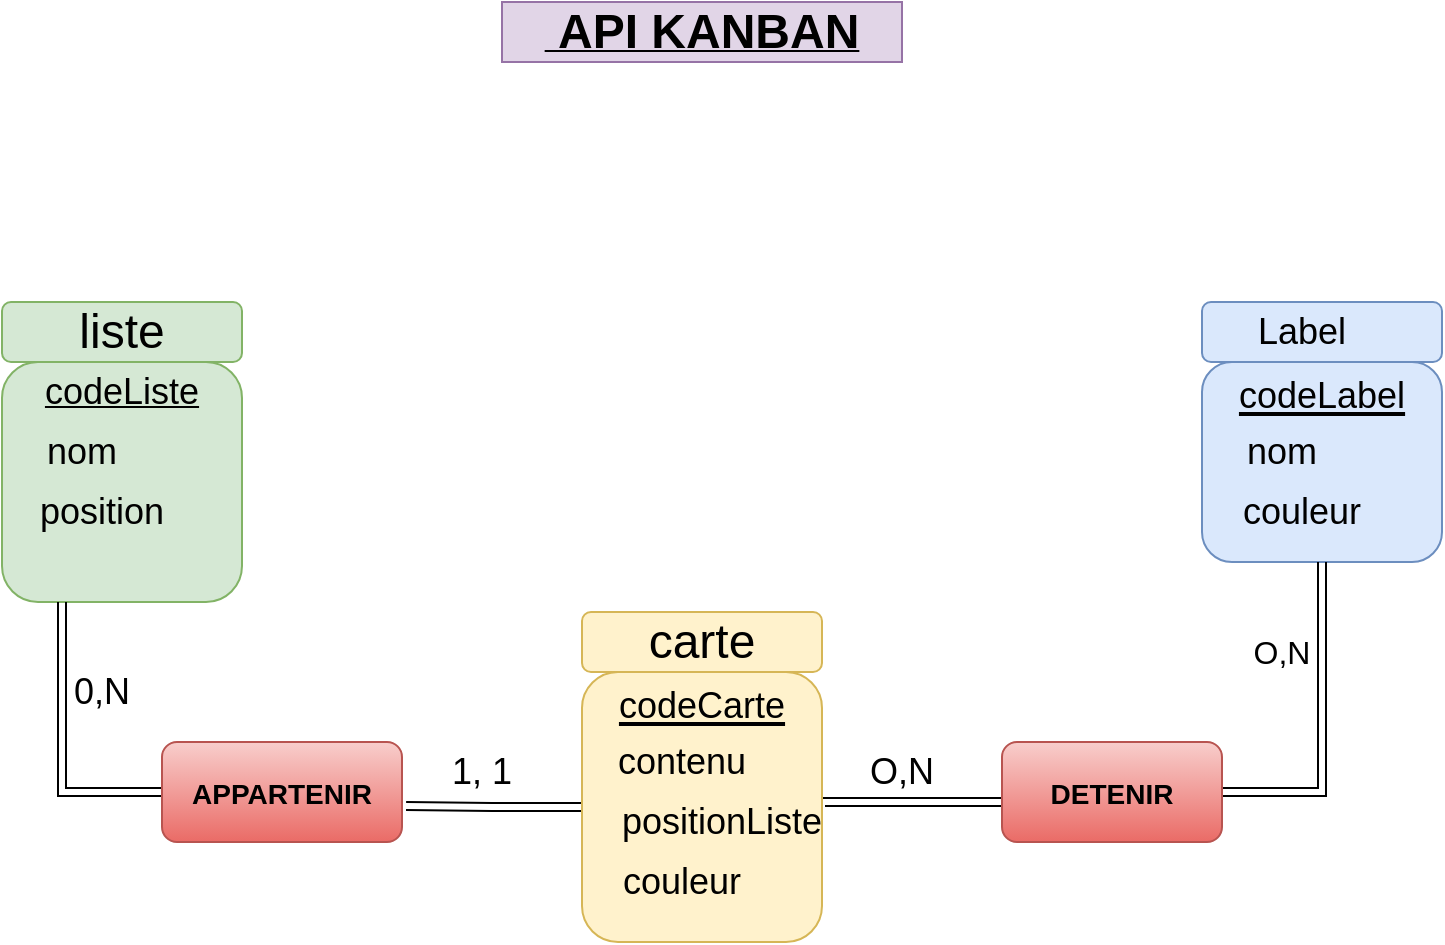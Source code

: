<mxfile version="20.5.1" type="github"><diagram id="jObAdFGPRvoJEkpciALS" name="Page-1"><mxGraphModel dx="1410" dy="744" grid="1" gridSize="10" guides="1" tooltips="1" connect="1" arrows="1" fold="1" page="1" pageScale="1" pageWidth="827" pageHeight="1169" math="0" shadow="0"><root><mxCell id="0"/><mxCell id="1" parent="0"/><mxCell id="mJqWlFMTjWGYTwg_LSFl-1" value="&lt;b&gt;&lt;u&gt;&lt;font style=&quot;font-size: 24px;&quot;&gt;&amp;nbsp;API KANBAN &lt;/font&gt;&lt;/u&gt;&lt;/b&gt;" style="text;html=1;strokeColor=#9673a6;fillColor=#e1d5e7;align=center;verticalAlign=middle;whiteSpace=wrap;rounded=0;" vertex="1" parent="1"><mxGeometry x="330" y="50" width="200" height="30" as="geometry"/></mxCell><mxCell id="mJqWlFMTjWGYTwg_LSFl-6" value="" style="rounded=1;whiteSpace=wrap;html=1;fontSize=24;fillColor=#d5e8d4;strokeColor=#82b366;" vertex="1" parent="1"><mxGeometry x="80" y="200" width="120" height="30" as="geometry"/></mxCell><mxCell id="mJqWlFMTjWGYTwg_LSFl-7" value="liste" style="text;html=1;strokeColor=none;fillColor=none;align=center;verticalAlign=middle;whiteSpace=wrap;rounded=0;fontSize=24;" vertex="1" parent="1"><mxGeometry x="110" y="200" width="60" height="30" as="geometry"/></mxCell><mxCell id="mJqWlFMTjWGYTwg_LSFl-14" value="" style="rounded=1;whiteSpace=wrap;html=1;fontSize=18;fillColor=#fff2cc;strokeColor=#d6b656;" vertex="1" parent="1"><mxGeometry x="370" y="355" width="120" height="30" as="geometry"/></mxCell><mxCell id="mJqWlFMTjWGYTwg_LSFl-15" value="&lt;font style=&quot;font-size: 24px;&quot;&gt;carte&lt;/font&gt;" style="text;html=1;strokeColor=none;fillColor=none;align=center;verticalAlign=middle;whiteSpace=wrap;rounded=0;fontSize=18;" vertex="1" parent="1"><mxGeometry x="400" y="355" width="60" height="30" as="geometry"/></mxCell><mxCell id="mJqWlFMTjWGYTwg_LSFl-53" style="edgeStyle=orthogonalEdgeStyle;shape=link;rounded=0;orthogonalLoop=1;jettySize=auto;html=1;exitX=1;exitY=0.5;exitDx=0;exitDy=0;fontSize=18;" edge="1" parent="1" source="mJqWlFMTjWGYTwg_LSFl-17"><mxGeometry relative="1" as="geometry"><mxPoint x="620" y="453" as="targetPoint"/><Array as="points"><mxPoint x="490" y="450"/><mxPoint x="620" y="450"/></Array></mxGeometry></mxCell><mxCell id="mJqWlFMTjWGYTwg_LSFl-58" style="edgeStyle=orthogonalEdgeStyle;shape=link;rounded=0;orthogonalLoop=1;jettySize=auto;html=1;exitX=0;exitY=0.5;exitDx=0;exitDy=0;entryX=1.017;entryY=0.64;entryDx=0;entryDy=0;entryPerimeter=0;fontSize=18;" edge="1" parent="1" source="mJqWlFMTjWGYTwg_LSFl-17" target="mJqWlFMTjWGYTwg_LSFl-57"><mxGeometry relative="1" as="geometry"/></mxCell><mxCell id="mJqWlFMTjWGYTwg_LSFl-17" value="" style="rounded=1;whiteSpace=wrap;html=1;fontSize=24;fillColor=#fff2cc;strokeColor=#d6b656;" vertex="1" parent="1"><mxGeometry x="370" y="385" width="120" height="135" as="geometry"/></mxCell><mxCell id="mJqWlFMTjWGYTwg_LSFl-18" value="&lt;u&gt;&lt;font style=&quot;font-size: 18px;&quot;&gt;codeCarte&lt;/font&gt;&lt;/u&gt;" style="text;html=1;strokeColor=none;fillColor=none;align=center;verticalAlign=middle;whiteSpace=wrap;rounded=0;fontSize=24;" vertex="1" parent="1"><mxGeometry x="400" y="385" width="60" height="30" as="geometry"/></mxCell><mxCell id="mJqWlFMTjWGYTwg_LSFl-19" value="contenu" style="text;html=1;strokeColor=none;fillColor=none;align=center;verticalAlign=middle;whiteSpace=wrap;rounded=0;fontSize=18;" vertex="1" parent="1"><mxGeometry x="390" y="415" width="60" height="30" as="geometry"/></mxCell><mxCell id="mJqWlFMTjWGYTwg_LSFl-22" value="positionListe" style="text;html=1;strokeColor=none;fillColor=none;align=center;verticalAlign=middle;whiteSpace=wrap;rounded=0;fontSize=18;" vertex="1" parent="1"><mxGeometry x="410" y="445" width="60" height="30" as="geometry"/></mxCell><mxCell id="mJqWlFMTjWGYTwg_LSFl-23" value="" style="rounded=1;whiteSpace=wrap;html=1;fontSize=18;fillColor=#dae8fc;strokeColor=#6c8ebf;" vertex="1" parent="1"><mxGeometry x="680" y="200" width="120" height="30" as="geometry"/></mxCell><mxCell id="mJqWlFMTjWGYTwg_LSFl-24" value="Label" style="text;html=1;strokeColor=none;fillColor=none;align=center;verticalAlign=middle;whiteSpace=wrap;rounded=0;fontSize=18;" vertex="1" parent="1"><mxGeometry x="700" y="200" width="60" height="30" as="geometry"/></mxCell><mxCell id="mJqWlFMTjWGYTwg_LSFl-25" value="" style="rounded=1;whiteSpace=wrap;html=1;fontSize=24;fillColor=#dae8fc;strokeColor=#6c8ebf;" vertex="1" parent="1"><mxGeometry x="680" y="230" width="120" height="100" as="geometry"/></mxCell><mxCell id="mJqWlFMTjWGYTwg_LSFl-26" value="&lt;u&gt;&lt;font style=&quot;font-size: 18px;&quot;&gt;codeLabel&lt;/font&gt;&lt;/u&gt;" style="text;html=1;strokeColor=none;fillColor=none;align=center;verticalAlign=middle;whiteSpace=wrap;rounded=0;fontSize=24;" vertex="1" parent="1"><mxGeometry x="710" y="230" width="60" height="30" as="geometry"/></mxCell><mxCell id="mJqWlFMTjWGYTwg_LSFl-28" value="nom" style="text;html=1;strokeColor=none;fillColor=none;align=center;verticalAlign=middle;whiteSpace=wrap;rounded=0;fontSize=18;" vertex="1" parent="1"><mxGeometry x="690" y="260" width="60" height="30" as="geometry"/></mxCell><mxCell id="mJqWlFMTjWGYTwg_LSFl-29" value="couleur" style="text;html=1;strokeColor=none;fillColor=none;align=center;verticalAlign=middle;whiteSpace=wrap;rounded=0;fontSize=18;" vertex="1" parent="1"><mxGeometry x="700" y="290" width="60" height="30" as="geometry"/></mxCell><mxCell id="mJqWlFMTjWGYTwg_LSFl-30" value="couleur" style="text;html=1;strokeColor=none;fillColor=none;align=center;verticalAlign=middle;whiteSpace=wrap;rounded=0;fontSize=18;" vertex="1" parent="1"><mxGeometry x="390" y="475" width="60" height="30" as="geometry"/></mxCell><mxCell id="mJqWlFMTjWGYTwg_LSFl-48" value="" style="rounded=1;whiteSpace=wrap;html=1;fontSize=18;fillColor=#d5e8d4;strokeColor=#82b366;" vertex="1" parent="1"><mxGeometry x="80" y="230" width="120" height="120" as="geometry"/></mxCell><mxCell id="mJqWlFMTjWGYTwg_LSFl-49" value="&lt;u&gt;codeListe&lt;/u&gt;" style="text;html=1;strokeColor=none;fillColor=none;align=center;verticalAlign=middle;whiteSpace=wrap;rounded=0;fontSize=18;" vertex="1" parent="1"><mxGeometry x="110" y="230" width="60" height="30" as="geometry"/></mxCell><mxCell id="mJqWlFMTjWGYTwg_LSFl-50" value="nom" style="text;html=1;strokeColor=none;fillColor=none;align=center;verticalAlign=middle;whiteSpace=wrap;rounded=0;fontSize=18;" vertex="1" parent="1"><mxGeometry x="90" y="260" width="60" height="30" as="geometry"/></mxCell><mxCell id="mJqWlFMTjWGYTwg_LSFl-52" value="position" style="text;html=1;strokeColor=none;fillColor=none;align=center;verticalAlign=middle;whiteSpace=wrap;rounded=0;fontSize=18;" vertex="1" parent="1"><mxGeometry x="100" y="290" width="60" height="30" as="geometry"/></mxCell><mxCell id="mJqWlFMTjWGYTwg_LSFl-55" style="edgeStyle=orthogonalEdgeStyle;shape=link;rounded=0;orthogonalLoop=1;jettySize=auto;html=1;exitX=1;exitY=0.5;exitDx=0;exitDy=0;fontSize=18;entryX=0.5;entryY=1;entryDx=0;entryDy=0;" edge="1" parent="1" source="mJqWlFMTjWGYTwg_LSFl-54" target="mJqWlFMTjWGYTwg_LSFl-25"><mxGeometry relative="1" as="geometry"><mxPoint x="750" y="445" as="targetPoint"/></mxGeometry></mxCell><mxCell id="mJqWlFMTjWGYTwg_LSFl-54" value="&lt;b&gt;&lt;font style=&quot;font-size: 14px;&quot;&gt;DETENIR&lt;/font&gt;&lt;/b&gt;" style="rounded=1;whiteSpace=wrap;html=1;fontSize=18;fillColor=#f8cecc;strokeColor=#b85450;gradientColor=#ea6b66;" vertex="1" parent="1"><mxGeometry x="580" y="420" width="110" height="50" as="geometry"/></mxCell><mxCell id="mJqWlFMTjWGYTwg_LSFl-60" style="edgeStyle=orthogonalEdgeStyle;shape=link;rounded=0;orthogonalLoop=1;jettySize=auto;html=1;exitX=0;exitY=0.5;exitDx=0;exitDy=0;fontSize=18;entryX=0.25;entryY=1;entryDx=0;entryDy=0;" edge="1" parent="1" source="mJqWlFMTjWGYTwg_LSFl-57" target="mJqWlFMTjWGYTwg_LSFl-48"><mxGeometry relative="1" as="geometry"><mxPoint x="110" y="445" as="targetPoint"/></mxGeometry></mxCell><mxCell id="mJqWlFMTjWGYTwg_LSFl-57" value="" style="rounded=1;whiteSpace=wrap;html=1;fontSize=18;fillColor=#f8cecc;gradientColor=#ea6b66;strokeColor=#b85450;" vertex="1" parent="1"><mxGeometry x="160" y="420" width="120" height="50" as="geometry"/></mxCell><mxCell id="mJqWlFMTjWGYTwg_LSFl-62" value="&lt;b&gt;&lt;font style=&quot;font-size: 14px;&quot;&gt;APPARTENIR&lt;/font&gt;&lt;/b&gt;" style="text;html=1;strokeColor=none;fillColor=none;align=center;verticalAlign=middle;whiteSpace=wrap;rounded=0;fontSize=18;" vertex="1" parent="1"><mxGeometry x="190" y="430" width="60" height="30" as="geometry"/></mxCell><mxCell id="mJqWlFMTjWGYTwg_LSFl-65" value="0,N" style="text;html=1;strokeColor=none;fillColor=none;align=center;verticalAlign=middle;whiteSpace=wrap;rounded=0;fontSize=18;" vertex="1" parent="1"><mxGeometry x="100" y="380" width="60" height="30" as="geometry"/></mxCell><mxCell id="mJqWlFMTjWGYTwg_LSFl-66" value="1, 1" style="text;html=1;strokeColor=none;fillColor=none;align=center;verticalAlign=middle;whiteSpace=wrap;rounded=0;fontSize=18;" vertex="1" parent="1"><mxGeometry x="290" y="420" width="60" height="30" as="geometry"/></mxCell><mxCell id="mJqWlFMTjWGYTwg_LSFl-67" value="&lt;font size=&quot;3&quot;&gt;O,N&lt;/font&gt;" style="text;html=1;strokeColor=none;fillColor=none;align=center;verticalAlign=middle;whiteSpace=wrap;rounded=0;fontSize=14;" vertex="1" parent="1"><mxGeometry x="690" y="360" width="60" height="30" as="geometry"/></mxCell><mxCell id="mJqWlFMTjWGYTwg_LSFl-68" value="O,N" style="text;html=1;strokeColor=none;fillColor=none;align=center;verticalAlign=middle;whiteSpace=wrap;rounded=0;fontSize=18;" vertex="1" parent="1"><mxGeometry x="500" y="420" width="60" height="30" as="geometry"/></mxCell></root></mxGraphModel></diagram></mxfile>